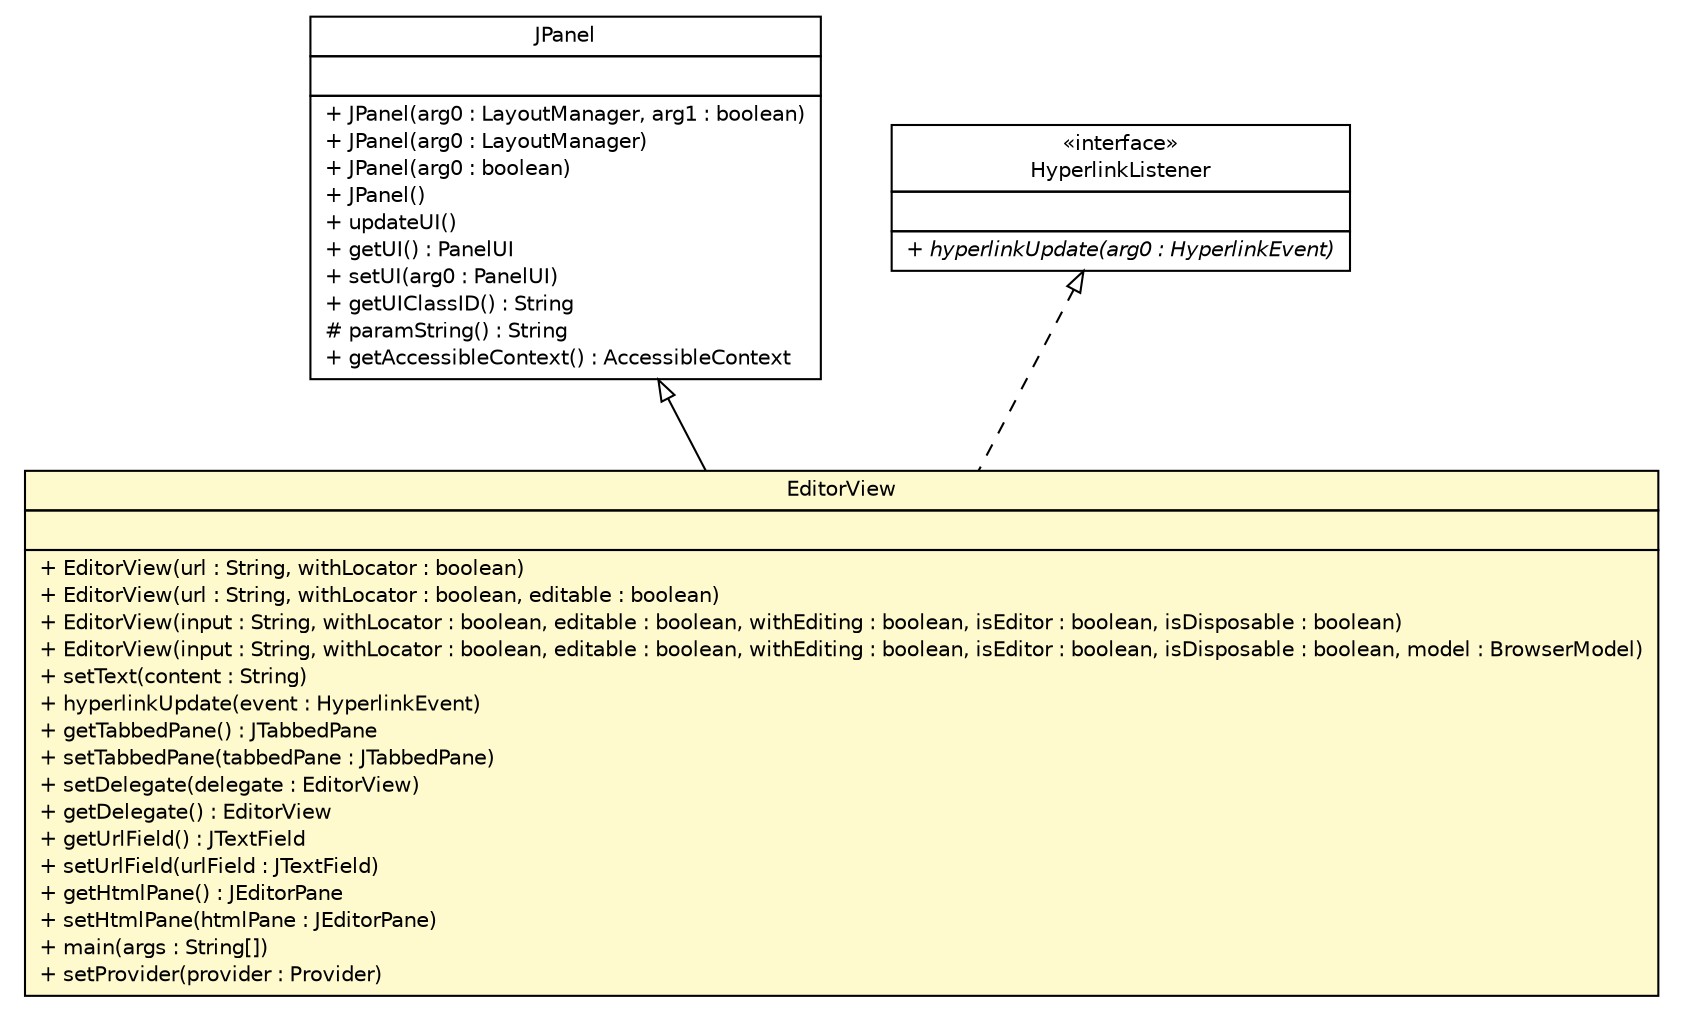 #!/usr/local/bin/dot
#
# Class diagram 
# Generated by UMLGraph version R5_6 (http://www.umlgraph.org/)
#

digraph G {
	edge [fontname="Helvetica",fontsize=10,labelfontname="Helvetica",labelfontsize=10];
	node [fontname="Helvetica",fontsize=10,shape=plaintext];
	nodesep=0.25;
	ranksep=0.5;
	// sorcer.ui.exertlet.EditorView
	c213990 [label=<<table title="sorcer.ui.exertlet.EditorView" border="0" cellborder="1" cellspacing="0" cellpadding="2" port="p" bgcolor="lemonChiffon" href="./EditorView.html">
		<tr><td><table border="0" cellspacing="0" cellpadding="1">
<tr><td align="center" balign="center"> EditorView </td></tr>
		</table></td></tr>
		<tr><td><table border="0" cellspacing="0" cellpadding="1">
<tr><td align="left" balign="left">  </td></tr>
		</table></td></tr>
		<tr><td><table border="0" cellspacing="0" cellpadding="1">
<tr><td align="left" balign="left"> + EditorView(url : String, withLocator : boolean) </td></tr>
<tr><td align="left" balign="left"> + EditorView(url : String, withLocator : boolean, editable : boolean) </td></tr>
<tr><td align="left" balign="left"> + EditorView(input : String, withLocator : boolean, editable : boolean, withEditing : boolean, isEditor : boolean, isDisposable : boolean) </td></tr>
<tr><td align="left" balign="left"> + EditorView(input : String, withLocator : boolean, editable : boolean, withEditing : boolean, isEditor : boolean, isDisposable : boolean, model : BrowserModel) </td></tr>
<tr><td align="left" balign="left"> + setText(content : String) </td></tr>
<tr><td align="left" balign="left"> + hyperlinkUpdate(event : HyperlinkEvent) </td></tr>
<tr><td align="left" balign="left"> + getTabbedPane() : JTabbedPane </td></tr>
<tr><td align="left" balign="left"> + setTabbedPane(tabbedPane : JTabbedPane) </td></tr>
<tr><td align="left" balign="left"> + setDelegate(delegate : EditorView) </td></tr>
<tr><td align="left" balign="left"> + getDelegate() : EditorView </td></tr>
<tr><td align="left" balign="left"> + getUrlField() : JTextField </td></tr>
<tr><td align="left" balign="left"> + setUrlField(urlField : JTextField) </td></tr>
<tr><td align="left" balign="left"> + getHtmlPane() : JEditorPane </td></tr>
<tr><td align="left" balign="left"> + setHtmlPane(htmlPane : JEditorPane) </td></tr>
<tr><td align="left" balign="left"> + main(args : String[]) </td></tr>
<tr><td align="left" balign="left"> + setProvider(provider : Provider) </td></tr>
		</table></td></tr>
		</table>>, URL="./EditorView.html", fontname="Helvetica", fontcolor="black", fontsize=10.0];
	//sorcer.ui.exertlet.EditorView extends javax.swing.JPanel
	c214048:p -> c213990:p [dir=back,arrowtail=empty];
	//sorcer.ui.exertlet.EditorView implements javax.swing.event.HyperlinkListener
	c214049:p -> c213990:p [dir=back,arrowtail=empty,style=dashed];
	// javax.swing.event.HyperlinkListener
	c214049 [label=<<table title="javax.swing.event.HyperlinkListener" border="0" cellborder="1" cellspacing="0" cellpadding="2" port="p" href="http://docs.oracle.com/javase/7/docs/api/javax/swing/event/HyperlinkListener.html">
		<tr><td><table border="0" cellspacing="0" cellpadding="1">
<tr><td align="center" balign="center"> &#171;interface&#187; </td></tr>
<tr><td align="center" balign="center"> HyperlinkListener </td></tr>
		</table></td></tr>
		<tr><td><table border="0" cellspacing="0" cellpadding="1">
<tr><td align="left" balign="left">  </td></tr>
		</table></td></tr>
		<tr><td><table border="0" cellspacing="0" cellpadding="1">
<tr><td align="left" balign="left"><font face="Helvetica-Oblique" point-size="10.0"> + hyperlinkUpdate(arg0 : HyperlinkEvent) </font></td></tr>
		</table></td></tr>
		</table>>, URL="http://docs.oracle.com/javase/7/docs/api/javax/swing/event/HyperlinkListener.html", fontname="Helvetica", fontcolor="black", fontsize=10.0];
	// javax.swing.JPanel
	c214048 [label=<<table title="javax.swing.JPanel" border="0" cellborder="1" cellspacing="0" cellpadding="2" port="p" href="http://docs.oracle.com/javase/7/docs/api/javax/swing/JPanel.html">
		<tr><td><table border="0" cellspacing="0" cellpadding="1">
<tr><td align="center" balign="center"> JPanel </td></tr>
		</table></td></tr>
		<tr><td><table border="0" cellspacing="0" cellpadding="1">
<tr><td align="left" balign="left">  </td></tr>
		</table></td></tr>
		<tr><td><table border="0" cellspacing="0" cellpadding="1">
<tr><td align="left" balign="left"> + JPanel(arg0 : LayoutManager, arg1 : boolean) </td></tr>
<tr><td align="left" balign="left"> + JPanel(arg0 : LayoutManager) </td></tr>
<tr><td align="left" balign="left"> + JPanel(arg0 : boolean) </td></tr>
<tr><td align="left" balign="left"> + JPanel() </td></tr>
<tr><td align="left" balign="left"> + updateUI() </td></tr>
<tr><td align="left" balign="left"> + getUI() : PanelUI </td></tr>
<tr><td align="left" balign="left"> + setUI(arg0 : PanelUI) </td></tr>
<tr><td align="left" balign="left"> + getUIClassID() : String </td></tr>
<tr><td align="left" balign="left"> # paramString() : String </td></tr>
<tr><td align="left" balign="left"> + getAccessibleContext() : AccessibleContext </td></tr>
		</table></td></tr>
		</table>>, URL="http://docs.oracle.com/javase/7/docs/api/javax/swing/JPanel.html", fontname="Helvetica", fontcolor="black", fontsize=10.0];
}

